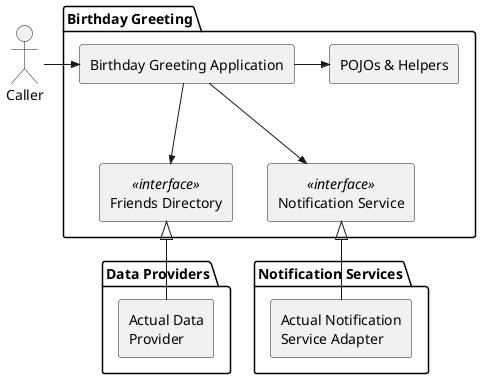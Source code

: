 @startuml
actor "Caller" as CALLER

package "Birthday Greeting" {
    rectangle "Birthday Greeting Application" as CORE
    CALLER ->> CORE
    rectangle "POJOs & Helpers" as HELPERS
    CORE ->> HELPERS
    rectangle "Friends Directory" as FRIENDS_IFS <<interface>>
    rectangle "Notification Service" as NOTIFICATOR_IFS <<interface>>
    CORE -->> FRIENDS_IFS
    CORE -->> NOTIFICATOR_IFS
}

package "Data Providers" {
    rectangle FRIENDS [
    Actual Data
    Provider
    ]
}

package "Notification Services" {
    rectangle NOTIFICATOR [
    Actual Notification
    Service Adapter
    ]
}
FRIENDS_IFS <|-- FRIENDS
NOTIFICATOR_IFS <|-- NOTIFICATOR
@enduml